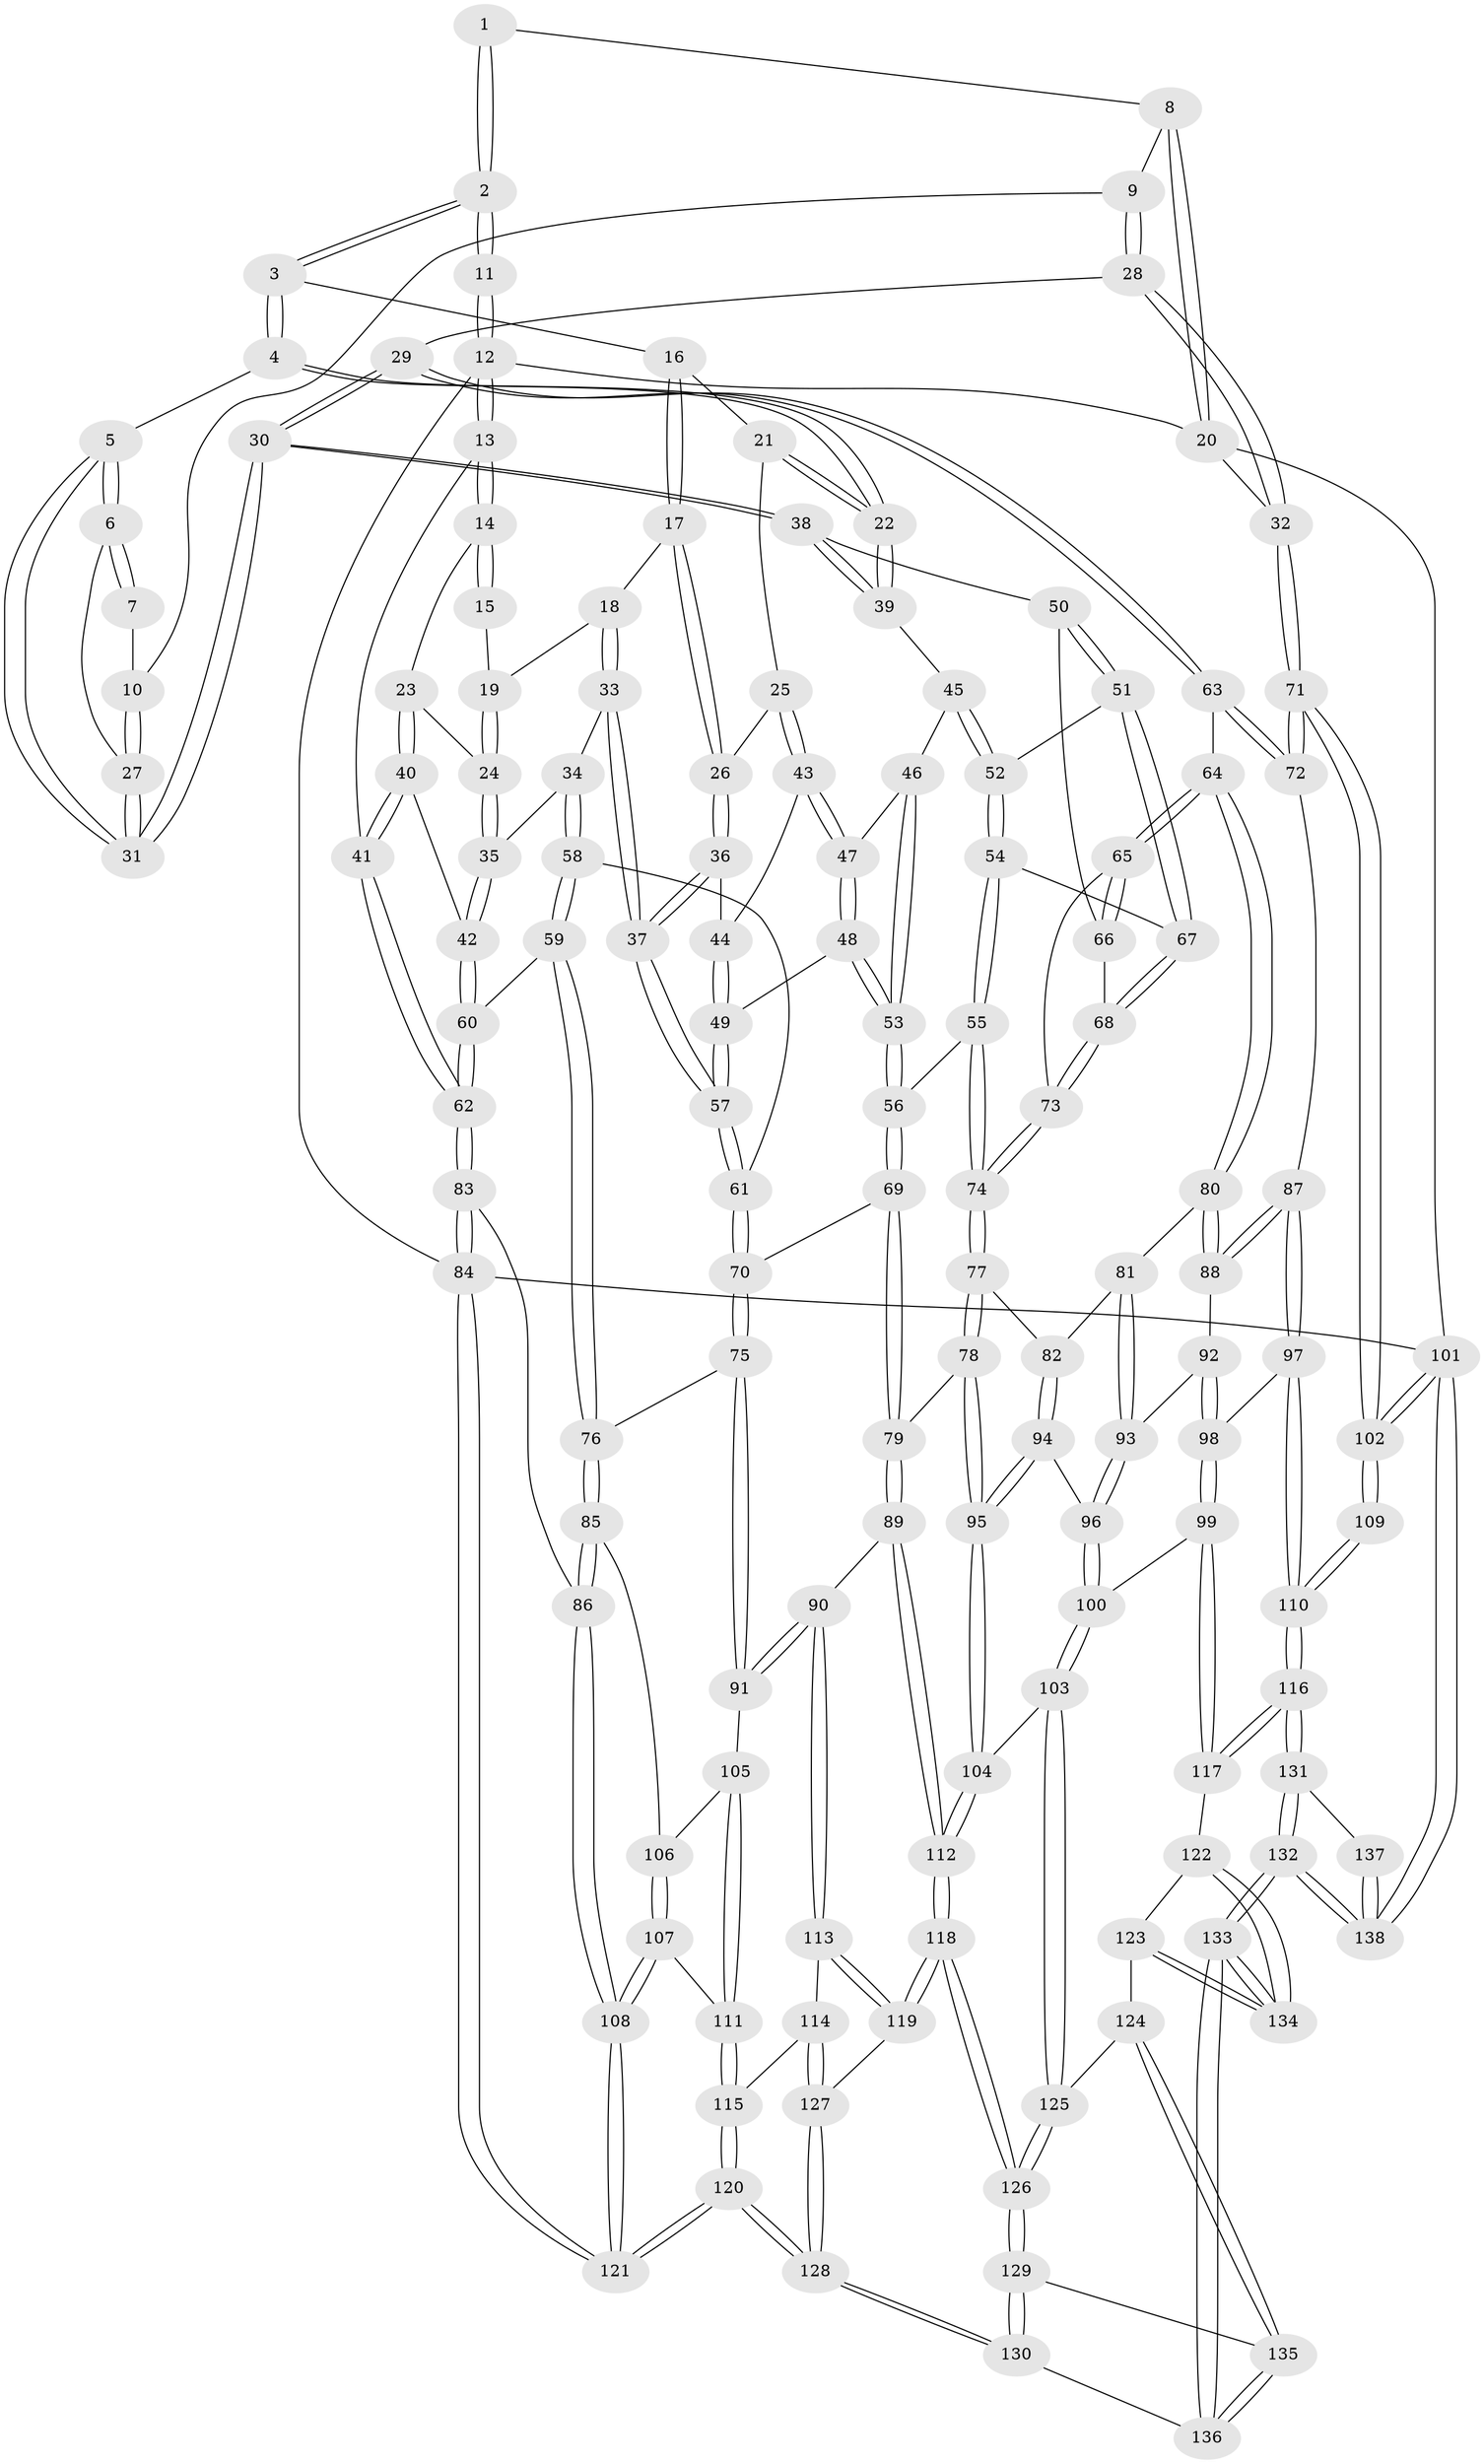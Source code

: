 // coarse degree distribution, {3: 0.125, 6: 0.07291666666666667, 4: 0.40625, 5: 0.3645833333333333, 2: 0.020833333333333332, 7: 0.010416666666666666}
// Generated by graph-tools (version 1.1) at 2025/24/03/03/25 07:24:39]
// undirected, 138 vertices, 342 edges
graph export_dot {
graph [start="1"]
  node [color=gray90,style=filled];
  1 [pos="+0.9819927080502339+0"];
  2 [pos="+0.3830537874712223+0"];
  3 [pos="+0.38659847977719836+0"];
  4 [pos="+0.6431678477479189+0.13528259322254"];
  5 [pos="+0.6677557683135206+0.12436886322321931"];
  6 [pos="+0.672894043348177+0.12085495506233568"];
  7 [pos="+0.8448740315692802+0"];
  8 [pos="+1+0"];
  9 [pos="+0.8994268082929362+0.17026285252405524"];
  10 [pos="+0.842798941333152+0.15482891994002534"];
  11 [pos="+0.3581180575216529+0"];
  12 [pos="+0+0"];
  13 [pos="+0+0"];
  14 [pos="+0.11188944720147967+0.15841176274214008"];
  15 [pos="+0.29670105952372805+0"];
  16 [pos="+0.3978678693040527+0.022184268160840494"];
  17 [pos="+0.34654286623698544+0.18596808582358412"];
  18 [pos="+0.2888474263904637+0.19446874990033966"];
  19 [pos="+0.24976162902617066+0.1459404370162372"];
  20 [pos="+1+0"];
  21 [pos="+0.46073329623301296+0.14821244706889838"];
  22 [pos="+0.6119054643395159+0.2152695160088799"];
  23 [pos="+0.12148778181590801+0.17700411193060164"];
  24 [pos="+0.1256436839318885+0.18030822816937433"];
  25 [pos="+0.4197572933683662+0.2391409216147013"];
  26 [pos="+0.3496807613555865+0.1900055001835198"];
  27 [pos="+0.8312587353453367+0.16467045911200653"];
  28 [pos="+0.9307647057680839+0.1967034299994149"];
  29 [pos="+0.8698469994216127+0.35701831218667895"];
  30 [pos="+0.820232577959139+0.3346834788759791"];
  31 [pos="+0.8113130687613606+0.23838200456561046"];
  32 [pos="+1+0.026762093846610397"];
  33 [pos="+0.23307297563357193+0.28515297811964563"];
  34 [pos="+0.19141806962608157+0.28971190097661703"];
  35 [pos="+0.18412205612946383+0.2861314093157811"];
  36 [pos="+0.32105460598152985+0.311285848719855"];
  37 [pos="+0.30651185260828606+0.3231463491640804"];
  38 [pos="+0.7715925063019222+0.3361045201614583"];
  39 [pos="+0.6116853645761875+0.21853325253756337"];
  40 [pos="+0.015357063462802727+0.2778433029464663"];
  41 [pos="+0+0.30582091105587467"];
  42 [pos="+0.09575209838670967+0.3351451514181122"];
  43 [pos="+0.4303355100859206+0.2621066097035083"];
  44 [pos="+0.39812776599700295+0.2803250690646497"];
  45 [pos="+0.5878601708010512+0.24667228783112516"];
  46 [pos="+0.4878407909274955+0.28405497642799615"];
  47 [pos="+0.43738154597071804+0.26630623790477576"];
  48 [pos="+0.3853794017179235+0.40346396985183625"];
  49 [pos="+0.3783980652261599+0.40229308678556835"];
  50 [pos="+0.7490366185391747+0.35854608126384835"];
  51 [pos="+0.6527684469485892+0.4120936139791433"];
  52 [pos="+0.5936225508536213+0.3662623372100284"];
  53 [pos="+0.4674941279843153+0.4356304088836814"];
  54 [pos="+0.5074711852276157+0.43844253413078066"];
  55 [pos="+0.4820776616980145+0.4532243587740984"];
  56 [pos="+0.4805067334295525+0.4531303789094804"];
  57 [pos="+0.3329926452426993+0.3988745939350454"];
  58 [pos="+0.19629881176095043+0.4413264674185592"];
  59 [pos="+0.1434090714166223+0.4869434296445868"];
  60 [pos="+0.05718466522974697+0.4401461602172681"];
  61 [pos="+0.29804113138783+0.44163719965057774"];
  62 [pos="+0+0.46001439770494645"];
  63 [pos="+0.9387220614236256+0.42760587170945924"];
  64 [pos="+0.7420458605753041+0.5207256999951826"];
  65 [pos="+0.7289014967020924+0.5102089939904682"];
  66 [pos="+0.7330263929512516+0.4392027053732766"];
  67 [pos="+0.647801664676321+0.44436975821156394"];
  68 [pos="+0.6502644110414668+0.46775739991380344"];
  69 [pos="+0.43939589525045786+0.5297027643479538"];
  70 [pos="+0.3218239175623682+0.5339496982988551"];
  71 [pos="+1+0.508165597635942"];
  72 [pos="+1+0.49563325255222207"];
  73 [pos="+0.6510957704892969+0.48892382829156406"];
  74 [pos="+0.600613382789244+0.5374764506285328"];
  75 [pos="+0.27516334033406503+0.6072847752977102"];
  76 [pos="+0.1644549857892291+0.6090871484535509"];
  77 [pos="+0.6011769504467808+0.5518670739239576"];
  78 [pos="+0.5318065853522608+0.6709502704504272"];
  79 [pos="+0.46836320980567003+0.658301566761893"];
  80 [pos="+0.7415344356898387+0.5584069454445945"];
  81 [pos="+0.7273484719454159+0.5723803869251407"];
  82 [pos="+0.6637990913801652+0.5891018431200421"];
  83 [pos="+0+0.6483560610377178"];
  84 [pos="+0+1"];
  85 [pos="+0.15560499364376215+0.6198602222926541"];
  86 [pos="+0.1465065863645848+0.6250612323500783"];
  87 [pos="+0.8958857012509566+0.6059412520890822"];
  88 [pos="+0.8081150351739029+0.6100336847659283"];
  89 [pos="+0.3819355305666705+0.7056889602160393"];
  90 [pos="+0.3748591828139128+0.7068710121804405"];
  91 [pos="+0.359172261087468+0.6943080079442909"];
  92 [pos="+0.7895321392126388+0.6315461961290344"];
  93 [pos="+0.7222213440518023+0.6398773348860124"];
  94 [pos="+0.6706998626842539+0.641307414340487"];
  95 [pos="+0.555205103507468+0.6957637116956162"];
  96 [pos="+0.7073170346176004+0.6614607323152293"];
  97 [pos="+0.8391731153584162+0.7370998413538312"];
  98 [pos="+0.7581439419370669+0.7385362611328578"];
  99 [pos="+0.7411971793682247+0.7447934041018903"];
  100 [pos="+0.7288492638826242+0.7386999287415308"];
  101 [pos="+1+1"];
  102 [pos="+1+0.7517603847183925"];
  103 [pos="+0.5869850696340689+0.7527231637343521"];
  104 [pos="+0.581371533776705+0.7469897333951198"];
  105 [pos="+0.22294612357316282+0.7297658038818996"];
  106 [pos="+0.17333652000117022+0.6547423046120098"];
  107 [pos="+0.18323200625054747+0.7879943226582584"];
  108 [pos="+0.07164228520050842+0.8946022705864406"];
  109 [pos="+1+0.8147591872609421"];
  110 [pos="+0.866818230613191+0.7669821508511877"];
  111 [pos="+0.22986500453441694+0.763155448308802"];
  112 [pos="+0.4634471465767117+0.8196723806832241"];
  113 [pos="+0.3541029824583368+0.7452411105882509"];
  114 [pos="+0.31387069332903633+0.7849958049017552"];
  115 [pos="+0.2838972396312478+0.7937885374739424"];
  116 [pos="+0.804078710792497+0.905294231963763"];
  117 [pos="+0.7450531722924293+0.8625148266583209"];
  118 [pos="+0.4567745945999134+0.8904846128494204"];
  119 [pos="+0.4059318209780625+0.8685246830964918"];
  120 [pos="+0+1"];
  121 [pos="+0+1"];
  122 [pos="+0.7206711758316704+0.8690444103914213"];
  123 [pos="+0.6355241246376617+0.8826853395007431"];
  124 [pos="+0.6318857130835653+0.8819927270263739"];
  125 [pos="+0.5967821679241113+0.8471546157605788"];
  126 [pos="+0.4688679060683415+0.9105190448495647"];
  127 [pos="+0.3375676780670445+0.8801343250472164"];
  128 [pos="+0.06468208086291552+1"];
  129 [pos="+0.4663294192269057+0.9371862704310423"];
  130 [pos="+0.3379375139798014+1"];
  131 [pos="+0.8207848387044074+0.9308474097767488"];
  132 [pos="+0.8181339807392232+1"];
  133 [pos="+0.7971801440435897+1"];
  134 [pos="+0.6926068595848774+0.9909594017604519"];
  135 [pos="+0.5956167865574975+0.9646132407276813"];
  136 [pos="+0.6531294752576304+1"];
  137 [pos="+1+0.8374614815714038"];
  138 [pos="+0.8212668502926906+1"];
  1 -- 2;
  1 -- 2;
  1 -- 8;
  2 -- 3;
  2 -- 3;
  2 -- 11;
  2 -- 11;
  3 -- 4;
  3 -- 4;
  3 -- 16;
  4 -- 5;
  4 -- 22;
  4 -- 22;
  5 -- 6;
  5 -- 6;
  5 -- 31;
  5 -- 31;
  6 -- 7;
  6 -- 7;
  6 -- 27;
  7 -- 10;
  8 -- 9;
  8 -- 20;
  8 -- 20;
  9 -- 10;
  9 -- 28;
  9 -- 28;
  10 -- 27;
  10 -- 27;
  11 -- 12;
  11 -- 12;
  12 -- 13;
  12 -- 13;
  12 -- 20;
  12 -- 84;
  13 -- 14;
  13 -- 14;
  13 -- 41;
  14 -- 15;
  14 -- 15;
  14 -- 23;
  15 -- 19;
  16 -- 17;
  16 -- 17;
  16 -- 21;
  17 -- 18;
  17 -- 26;
  17 -- 26;
  18 -- 19;
  18 -- 33;
  18 -- 33;
  19 -- 24;
  19 -- 24;
  20 -- 32;
  20 -- 101;
  21 -- 22;
  21 -- 22;
  21 -- 25;
  22 -- 39;
  22 -- 39;
  23 -- 24;
  23 -- 40;
  23 -- 40;
  24 -- 35;
  24 -- 35;
  25 -- 26;
  25 -- 43;
  25 -- 43;
  26 -- 36;
  26 -- 36;
  27 -- 31;
  27 -- 31;
  28 -- 29;
  28 -- 32;
  28 -- 32;
  29 -- 30;
  29 -- 30;
  29 -- 63;
  29 -- 63;
  30 -- 31;
  30 -- 31;
  30 -- 38;
  30 -- 38;
  32 -- 71;
  32 -- 71;
  33 -- 34;
  33 -- 37;
  33 -- 37;
  34 -- 35;
  34 -- 58;
  34 -- 58;
  35 -- 42;
  35 -- 42;
  36 -- 37;
  36 -- 37;
  36 -- 44;
  37 -- 57;
  37 -- 57;
  38 -- 39;
  38 -- 39;
  38 -- 50;
  39 -- 45;
  40 -- 41;
  40 -- 41;
  40 -- 42;
  41 -- 62;
  41 -- 62;
  42 -- 60;
  42 -- 60;
  43 -- 44;
  43 -- 47;
  43 -- 47;
  44 -- 49;
  44 -- 49;
  45 -- 46;
  45 -- 52;
  45 -- 52;
  46 -- 47;
  46 -- 53;
  46 -- 53;
  47 -- 48;
  47 -- 48;
  48 -- 49;
  48 -- 53;
  48 -- 53;
  49 -- 57;
  49 -- 57;
  50 -- 51;
  50 -- 51;
  50 -- 66;
  51 -- 52;
  51 -- 67;
  51 -- 67;
  52 -- 54;
  52 -- 54;
  53 -- 56;
  53 -- 56;
  54 -- 55;
  54 -- 55;
  54 -- 67;
  55 -- 56;
  55 -- 74;
  55 -- 74;
  56 -- 69;
  56 -- 69;
  57 -- 61;
  57 -- 61;
  58 -- 59;
  58 -- 59;
  58 -- 61;
  59 -- 60;
  59 -- 76;
  59 -- 76;
  60 -- 62;
  60 -- 62;
  61 -- 70;
  61 -- 70;
  62 -- 83;
  62 -- 83;
  63 -- 64;
  63 -- 72;
  63 -- 72;
  64 -- 65;
  64 -- 65;
  64 -- 80;
  64 -- 80;
  65 -- 66;
  65 -- 66;
  65 -- 73;
  66 -- 68;
  67 -- 68;
  67 -- 68;
  68 -- 73;
  68 -- 73;
  69 -- 70;
  69 -- 79;
  69 -- 79;
  70 -- 75;
  70 -- 75;
  71 -- 72;
  71 -- 72;
  71 -- 102;
  71 -- 102;
  72 -- 87;
  73 -- 74;
  73 -- 74;
  74 -- 77;
  74 -- 77;
  75 -- 76;
  75 -- 91;
  75 -- 91;
  76 -- 85;
  76 -- 85;
  77 -- 78;
  77 -- 78;
  77 -- 82;
  78 -- 79;
  78 -- 95;
  78 -- 95;
  79 -- 89;
  79 -- 89;
  80 -- 81;
  80 -- 88;
  80 -- 88;
  81 -- 82;
  81 -- 93;
  81 -- 93;
  82 -- 94;
  82 -- 94;
  83 -- 84;
  83 -- 84;
  83 -- 86;
  84 -- 121;
  84 -- 121;
  84 -- 101;
  85 -- 86;
  85 -- 86;
  85 -- 106;
  86 -- 108;
  86 -- 108;
  87 -- 88;
  87 -- 88;
  87 -- 97;
  87 -- 97;
  88 -- 92;
  89 -- 90;
  89 -- 112;
  89 -- 112;
  90 -- 91;
  90 -- 91;
  90 -- 113;
  90 -- 113;
  91 -- 105;
  92 -- 93;
  92 -- 98;
  92 -- 98;
  93 -- 96;
  93 -- 96;
  94 -- 95;
  94 -- 95;
  94 -- 96;
  95 -- 104;
  95 -- 104;
  96 -- 100;
  96 -- 100;
  97 -- 98;
  97 -- 110;
  97 -- 110;
  98 -- 99;
  98 -- 99;
  99 -- 100;
  99 -- 117;
  99 -- 117;
  100 -- 103;
  100 -- 103;
  101 -- 102;
  101 -- 102;
  101 -- 138;
  101 -- 138;
  102 -- 109;
  102 -- 109;
  103 -- 104;
  103 -- 125;
  103 -- 125;
  104 -- 112;
  104 -- 112;
  105 -- 106;
  105 -- 111;
  105 -- 111;
  106 -- 107;
  106 -- 107;
  107 -- 108;
  107 -- 108;
  107 -- 111;
  108 -- 121;
  108 -- 121;
  109 -- 110;
  109 -- 110;
  110 -- 116;
  110 -- 116;
  111 -- 115;
  111 -- 115;
  112 -- 118;
  112 -- 118;
  113 -- 114;
  113 -- 119;
  113 -- 119;
  114 -- 115;
  114 -- 127;
  114 -- 127;
  115 -- 120;
  115 -- 120;
  116 -- 117;
  116 -- 117;
  116 -- 131;
  116 -- 131;
  117 -- 122;
  118 -- 119;
  118 -- 119;
  118 -- 126;
  118 -- 126;
  119 -- 127;
  120 -- 121;
  120 -- 121;
  120 -- 128;
  120 -- 128;
  122 -- 123;
  122 -- 134;
  122 -- 134;
  123 -- 124;
  123 -- 134;
  123 -- 134;
  124 -- 125;
  124 -- 135;
  124 -- 135;
  125 -- 126;
  125 -- 126;
  126 -- 129;
  126 -- 129;
  127 -- 128;
  127 -- 128;
  128 -- 130;
  128 -- 130;
  129 -- 130;
  129 -- 130;
  129 -- 135;
  130 -- 136;
  131 -- 132;
  131 -- 132;
  131 -- 137;
  132 -- 133;
  132 -- 133;
  132 -- 138;
  132 -- 138;
  133 -- 134;
  133 -- 134;
  133 -- 136;
  133 -- 136;
  135 -- 136;
  135 -- 136;
  137 -- 138;
  137 -- 138;
}
